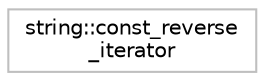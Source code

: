 digraph "Graphical Class Hierarchy"
{
 // LATEX_PDF_SIZE
  edge [fontname="Helvetica",fontsize="10",labelfontname="Helvetica",labelfontsize="10"];
  node [fontname="Helvetica",fontsize="10",shape=record];
  rankdir="LR";
  Node0 [label="string::const_reverse\l_iterator",height=0.2,width=0.4,color="grey75", fillcolor="white", style="filled",tooltip="STL iterator class."];
}
